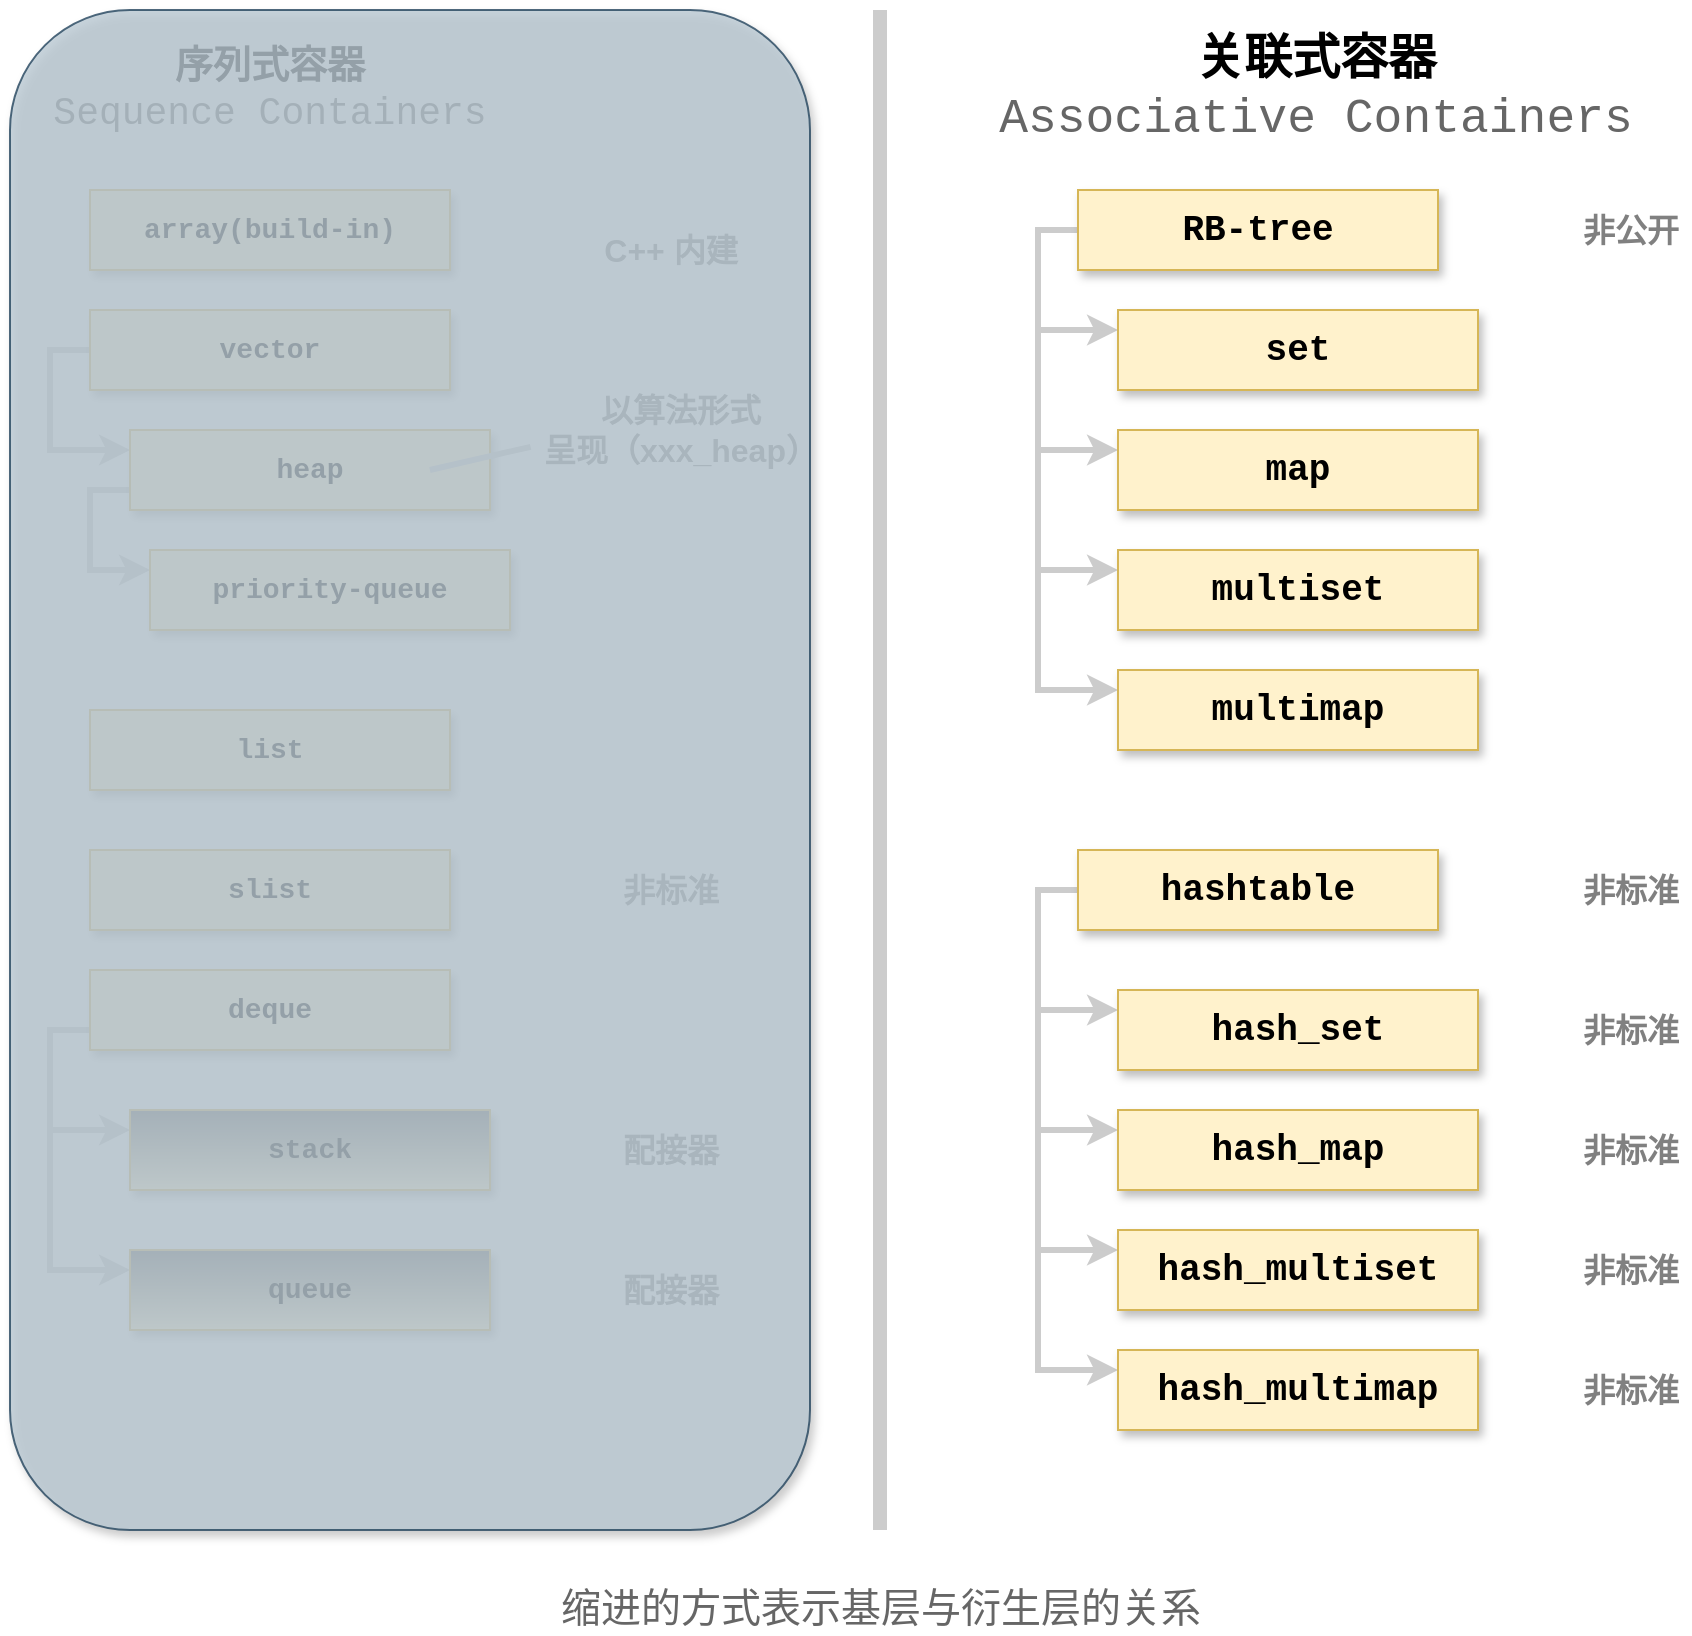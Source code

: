 <mxfile version="14.7.7" type="device"><diagram id="-6jbr_5XOlCIHC9Z4vPj" name="Page-1"><mxGraphModel dx="1744" dy="542" grid="1" gridSize="10" guides="1" tooltips="1" connect="1" arrows="1" fold="1" page="1" pageScale="1" pageWidth="850" pageHeight="1100" math="0" shadow="0"><root><mxCell id="0"/><mxCell id="1" parent="0"/><mxCell id="2" value="&lt;b&gt;&lt;font style=&quot;font-size: 14px&quot; face=&quot;Courier New&quot;&gt;array(build-in)&lt;/font&gt;&lt;/b&gt;" style="rounded=0;whiteSpace=wrap;html=1;fillColor=#fff2cc;strokeColor=#d6b656;gradientDirection=north;shadow=1;" parent="1" vertex="1"><mxGeometry x="30" y="120" width="180" height="40" as="geometry"/></mxCell><mxCell id="3" value="&lt;font face=&quot;Courier New&quot; style=&quot;font-size: 19px&quot;&gt;&lt;b&gt;序列式容器&lt;/b&gt;&lt;br&gt;&lt;font style=&quot;font-size: 19px&quot; color=&quot;#666666&quot;&gt;Sequence Containers&lt;/font&gt;&lt;br&gt;&lt;/font&gt;" style="text;html=1;strokeColor=none;fillColor=none;align=center;verticalAlign=middle;whiteSpace=wrap;rounded=0;" parent="1" vertex="1"><mxGeometry y="50" width="240" height="40" as="geometry"/></mxCell><mxCell id="4" value="&lt;font face=&quot;Courier New&quot;&gt;&lt;font style=&quot;font-size: 24px&quot;&gt;&lt;b&gt;关联式容器&lt;/b&gt;&lt;br&gt;&lt;font color=&quot;#666666&quot;&gt;Associative Containers&lt;/font&gt;&lt;/font&gt;&lt;br&gt;&lt;/font&gt;" style="text;html=1;strokeColor=none;fillColor=none;align=center;verticalAlign=middle;whiteSpace=wrap;rounded=0;" parent="1" vertex="1"><mxGeometry x="470" y="50" width="346" height="40" as="geometry"/></mxCell><mxCell id="17" style="edgeStyle=orthogonalEdgeStyle;rounded=0;orthogonalLoop=1;jettySize=auto;html=1;exitX=0;exitY=0.5;exitDx=0;exitDy=0;entryX=0;entryY=0.25;entryDx=0;entryDy=0;strokeColor=#CCCCCC;strokeWidth=3;" parent="1" source="5" target="6" edge="1"><mxGeometry relative="1" as="geometry"/></mxCell><mxCell id="5" value="&lt;b&gt;&lt;font style=&quot;font-size: 14px&quot; face=&quot;Courier New&quot;&gt;vector&lt;/font&gt;&lt;/b&gt;" style="rounded=0;whiteSpace=wrap;html=1;fillColor=#fff2cc;strokeColor=#d6b656;gradientDirection=north;shadow=1;" parent="1" vertex="1"><mxGeometry x="30" y="180" width="180" height="40" as="geometry"/></mxCell><mxCell id="18" style="edgeStyle=orthogonalEdgeStyle;rounded=0;orthogonalLoop=1;jettySize=auto;html=1;exitX=0;exitY=0.75;exitDx=0;exitDy=0;entryX=0;entryY=0.25;entryDx=0;entryDy=0;strokeColor=#CCCCCC;strokeWidth=3;" parent="1" source="6" target="7" edge="1"><mxGeometry relative="1" as="geometry"/></mxCell><mxCell id="6" value="&lt;b&gt;&lt;font style=&quot;font-size: 14px&quot; face=&quot;Courier New&quot;&gt;heap&lt;/font&gt;&lt;/b&gt;" style="rounded=0;whiteSpace=wrap;html=1;fillColor=#fff2cc;strokeColor=#d6b656;gradientDirection=north;shadow=1;" parent="1" vertex="1"><mxGeometry x="50" y="240" width="180" height="40" as="geometry"/></mxCell><mxCell id="7" value="&lt;b&gt;&lt;font style=&quot;font-size: 14px&quot; face=&quot;Courier New&quot;&gt;priority-queue&lt;/font&gt;&lt;/b&gt;" style="rounded=0;whiteSpace=wrap;html=1;fillColor=#fff2cc;strokeColor=#d6b656;gradientDirection=north;shadow=1;" parent="1" vertex="1"><mxGeometry x="60" y="300" width="180" height="40" as="geometry"/></mxCell><mxCell id="8" value="&lt;b&gt;&lt;font style=&quot;font-size: 14px&quot; face=&quot;Courier New&quot;&gt;list&lt;/font&gt;&lt;/b&gt;" style="rounded=0;whiteSpace=wrap;html=1;fillColor=#fff2cc;strokeColor=#d6b656;gradientDirection=north;shadow=1;" parent="1" vertex="1"><mxGeometry x="30" y="380" width="180" height="40" as="geometry"/></mxCell><mxCell id="9" value="&lt;b&gt;&lt;font style=&quot;font-size: 14px&quot; face=&quot;Courier New&quot;&gt;slist&lt;/font&gt;&lt;/b&gt;" style="rounded=0;whiteSpace=wrap;html=1;fillColor=#fff2cc;strokeColor=#d6b656;gradientDirection=north;shadow=1;" parent="1" vertex="1"><mxGeometry x="30" y="450" width="180" height="40" as="geometry"/></mxCell><mxCell id="19" style="edgeStyle=orthogonalEdgeStyle;rounded=0;orthogonalLoop=1;jettySize=auto;html=1;exitX=0;exitY=0.75;exitDx=0;exitDy=0;entryX=0;entryY=0.25;entryDx=0;entryDy=0;strokeColor=#CCCCCC;strokeWidth=3;" parent="1" source="10" target="11" edge="1"><mxGeometry relative="1" as="geometry"/></mxCell><mxCell id="20" style="edgeStyle=orthogonalEdgeStyle;rounded=0;orthogonalLoop=1;jettySize=auto;html=1;entryX=0;entryY=0.25;entryDx=0;entryDy=0;strokeColor=#CCCCCC;strokeWidth=3;" parent="1" source="10" target="12" edge="1"><mxGeometry relative="1" as="geometry"><Array as="points"><mxPoint x="10" y="540"/><mxPoint x="10" y="660"/></Array></mxGeometry></mxCell><mxCell id="10" value="&lt;b&gt;&lt;font style=&quot;font-size: 14px&quot; face=&quot;Courier New&quot;&gt;deque&lt;/font&gt;&lt;/b&gt;" style="rounded=0;whiteSpace=wrap;html=1;fillColor=#fff2cc;strokeColor=#d6b656;gradientDirection=north;shadow=1;" parent="1" vertex="1"><mxGeometry x="30" y="510" width="180" height="40" as="geometry"/></mxCell><mxCell id="11" value="&lt;b&gt;&lt;font style=&quot;font-size: 14px&quot; face=&quot;Courier New&quot;&gt;stack&lt;/font&gt;&lt;/b&gt;" style="rounded=0;whiteSpace=wrap;html=1;fillColor=#fff2cc;strokeColor=#d6b656;gradientDirection=north;shadow=1;gradientColor=#666666;" parent="1" vertex="1"><mxGeometry x="50" y="580" width="180" height="40" as="geometry"/></mxCell><mxCell id="12" value="&lt;b&gt;&lt;font style=&quot;font-size: 14px&quot; face=&quot;Courier New&quot;&gt;queue&lt;/font&gt;&lt;/b&gt;" style="rounded=0;whiteSpace=wrap;html=1;fillColor=#fff2cc;strokeColor=#d6b656;gradientDirection=north;shadow=1;gradientColor=#666666;" parent="1" vertex="1"><mxGeometry x="50" y="650" width="180" height="40" as="geometry"/></mxCell><mxCell id="13" value="&lt;b&gt;&lt;font color=&quot;#808080&quot; style=&quot;font-size: 16px&quot;&gt;C++ 内建&lt;/font&gt;&lt;/b&gt;" style="text;html=1;align=center;verticalAlign=middle;resizable=0;points=[];autosize=1;" parent="1" vertex="1"><mxGeometry x="280" y="140" width="80" height="20" as="geometry"/></mxCell><mxCell id="21" value="" style="endArrow=none;html=1;strokeColor=#CCCCCC;strokeWidth=3;exitX=0.833;exitY=0.5;exitDx=0;exitDy=0;exitPerimeter=0;entryX=0.002;entryY=0.71;entryDx=0;entryDy=0;entryPerimeter=0;" parent="1" source="6" target="23" edge="1"><mxGeometry width="50" height="50" relative="1" as="geometry"><mxPoint x="250" y="250" as="sourcePoint"/><mxPoint x="250" y="230" as="targetPoint"/></mxGeometry></mxCell><mxCell id="23" value="&lt;font color=&quot;#808080&quot;&gt;&lt;span style=&quot;font-size: 16px&quot;&gt;&lt;b&gt;以算法形式&lt;br&gt;呈现（xxx_heap）&lt;br&gt;&lt;/b&gt;&lt;/span&gt;&lt;/font&gt;" style="text;html=1;align=center;verticalAlign=middle;resizable=0;points=[];autosize=1;" parent="1" vertex="1"><mxGeometry x="250" y="220" width="150" height="40" as="geometry"/></mxCell><mxCell id="25" value="&lt;font color=&quot;#808080&quot;&gt;&lt;span style=&quot;font-size: 16px&quot;&gt;&lt;b&gt;非标准&lt;/b&gt;&lt;/span&gt;&lt;/font&gt;" style="text;html=1;align=center;verticalAlign=middle;resizable=0;points=[];autosize=1;" parent="1" vertex="1"><mxGeometry x="290" y="460" width="60" height="20" as="geometry"/></mxCell><mxCell id="26" value="&lt;b&gt;&lt;font color=&quot;#808080&quot; style=&quot;font-size: 16px&quot;&gt;配接器&lt;/font&gt;&lt;/b&gt;" style="text;html=1;align=center;verticalAlign=middle;resizable=0;points=[];autosize=1;" parent="1" vertex="1"><mxGeometry x="290" y="590" width="60" height="20" as="geometry"/></mxCell><mxCell id="27" value="&lt;b&gt;&lt;font color=&quot;#808080&quot; style=&quot;font-size: 16px&quot;&gt;配接器&lt;/font&gt;&lt;/b&gt;" style="text;html=1;align=center;verticalAlign=middle;resizable=0;points=[];autosize=1;" parent="1" vertex="1"><mxGeometry x="290" y="660" width="60" height="20" as="geometry"/></mxCell><mxCell id="f0HGTGlnQwI5iVEFtxEP-49" style="edgeStyle=orthogonalEdgeStyle;rounded=0;orthogonalLoop=1;jettySize=auto;html=1;exitX=0;exitY=0.5;exitDx=0;exitDy=0;entryX=0;entryY=0.25;entryDx=0;entryDy=0;strokeColor=#CCCCCC;strokeWidth=3;" parent="1" source="28" target="29" edge="1"><mxGeometry relative="1" as="geometry"/></mxCell><mxCell id="f0HGTGlnQwI5iVEFtxEP-53" style="edgeStyle=orthogonalEdgeStyle;rounded=0;orthogonalLoop=1;jettySize=auto;html=1;entryX=0;entryY=0.25;entryDx=0;entryDy=0;strokeColor=#CCCCCC;strokeWidth=3;exitX=0;exitY=0.5;exitDx=0;exitDy=0;" parent="1" source="28" target="30" edge="1"><mxGeometry relative="1" as="geometry"/></mxCell><mxCell id="f0HGTGlnQwI5iVEFtxEP-54" style="edgeStyle=orthogonalEdgeStyle;rounded=0;orthogonalLoop=1;jettySize=auto;html=1;entryX=0;entryY=0.25;entryDx=0;entryDy=0;strokeColor=#CCCCCC;strokeWidth=3;exitX=0;exitY=0.5;exitDx=0;exitDy=0;" parent="1" source="28" target="31" edge="1"><mxGeometry relative="1" as="geometry"/></mxCell><mxCell id="f0HGTGlnQwI5iVEFtxEP-55" style="edgeStyle=orthogonalEdgeStyle;rounded=0;orthogonalLoop=1;jettySize=auto;html=1;exitX=0;exitY=0.5;exitDx=0;exitDy=0;entryX=0;entryY=0.25;entryDx=0;entryDy=0;strokeColor=#CCCCCC;strokeWidth=3;" parent="1" source="28" target="32" edge="1"><mxGeometry relative="1" as="geometry"/></mxCell><mxCell id="28" value="&lt;b&gt;&lt;font style=&quot;font-size: 18px&quot; face=&quot;Courier New&quot;&gt;RB-tree&lt;/font&gt;&lt;/b&gt;" style="rounded=0;whiteSpace=wrap;html=1;fillColor=#fff2cc;strokeColor=#d6b656;gradientDirection=north;shadow=1;" parent="1" vertex="1"><mxGeometry x="524" y="120" width="180" height="40" as="geometry"/></mxCell><mxCell id="29" value="&lt;b&gt;&lt;font style=&quot;font-size: 18px&quot; face=&quot;Courier New&quot;&gt;set&lt;/font&gt;&lt;/b&gt;" style="rounded=0;whiteSpace=wrap;html=1;fillColor=#fff2cc;strokeColor=#d6b656;gradientDirection=north;shadow=1;" parent="1" vertex="1"><mxGeometry x="544" y="180" width="180" height="40" as="geometry"/></mxCell><mxCell id="30" value="&lt;b&gt;&lt;font style=&quot;font-size: 18px&quot; face=&quot;Courier New&quot;&gt;map&lt;/font&gt;&lt;/b&gt;" style="rounded=0;whiteSpace=wrap;html=1;fillColor=#fff2cc;strokeColor=#d6b656;gradientDirection=north;shadow=1;" parent="1" vertex="1"><mxGeometry x="544" y="240" width="180" height="40" as="geometry"/></mxCell><mxCell id="31" value="&lt;b&gt;&lt;font style=&quot;font-size: 18px&quot; face=&quot;Courier New&quot;&gt;multiset&lt;/font&gt;&lt;/b&gt;" style="rounded=0;whiteSpace=wrap;html=1;fillColor=#fff2cc;strokeColor=#d6b656;gradientDirection=north;shadow=1;" parent="1" vertex="1"><mxGeometry x="544" y="300" width="180" height="40" as="geometry"/></mxCell><mxCell id="32" value="&lt;b&gt;&lt;font style=&quot;font-size: 18px&quot; face=&quot;Courier New&quot;&gt;multimap&lt;/font&gt;&lt;/b&gt;" style="rounded=0;whiteSpace=wrap;html=1;fillColor=#fff2cc;strokeColor=#d6b656;gradientDirection=north;shadow=1;" parent="1" vertex="1"><mxGeometry x="544" y="360" width="180" height="40" as="geometry"/></mxCell><mxCell id="f0HGTGlnQwI5iVEFtxEP-56" style="edgeStyle=orthogonalEdgeStyle;rounded=0;orthogonalLoop=1;jettySize=auto;html=1;entryX=0;entryY=0.25;entryDx=0;entryDy=0;strokeColor=#CCCCCC;strokeWidth=3;exitX=0;exitY=0.5;exitDx=0;exitDy=0;" parent="1" source="33" target="35" edge="1"><mxGeometry relative="1" as="geometry"/></mxCell><mxCell id="f0HGTGlnQwI5iVEFtxEP-57" style="edgeStyle=orthogonalEdgeStyle;rounded=0;orthogonalLoop=1;jettySize=auto;html=1;entryX=0;entryY=0.25;entryDx=0;entryDy=0;strokeColor=#CCCCCC;strokeWidth=3;exitX=0;exitY=0.5;exitDx=0;exitDy=0;" parent="1" source="33" target="36" edge="1"><mxGeometry relative="1" as="geometry"/></mxCell><mxCell id="f0HGTGlnQwI5iVEFtxEP-58" style="edgeStyle=orthogonalEdgeStyle;rounded=0;orthogonalLoop=1;jettySize=auto;html=1;entryX=0;entryY=0.25;entryDx=0;entryDy=0;strokeColor=#CCCCCC;strokeWidth=3;exitX=0;exitY=0.5;exitDx=0;exitDy=0;" parent="1" source="33" target="37" edge="1"><mxGeometry relative="1" as="geometry"/></mxCell><mxCell id="f0HGTGlnQwI5iVEFtxEP-59" style="edgeStyle=orthogonalEdgeStyle;rounded=0;orthogonalLoop=1;jettySize=auto;html=1;entryX=0;entryY=0.25;entryDx=0;entryDy=0;strokeColor=#CCCCCC;strokeWidth=3;exitX=0;exitY=0.5;exitDx=0;exitDy=0;" parent="1" source="33" target="38" edge="1"><mxGeometry relative="1" as="geometry"/></mxCell><mxCell id="33" value="&lt;b&gt;&lt;font style=&quot;font-size: 18px&quot; face=&quot;Courier New&quot;&gt;hashtable&lt;/font&gt;&lt;/b&gt;" style="rounded=0;whiteSpace=wrap;html=1;fillColor=#fff2cc;strokeColor=#d6b656;gradientDirection=north;shadow=1;" parent="1" vertex="1"><mxGeometry x="524" y="450" width="180" height="40" as="geometry"/></mxCell><mxCell id="35" value="&lt;b&gt;&lt;font style=&quot;font-size: 18px&quot; face=&quot;Courier New&quot;&gt;hash_set&lt;/font&gt;&lt;/b&gt;" style="rounded=0;whiteSpace=wrap;html=1;fillColor=#fff2cc;strokeColor=#d6b656;gradientDirection=north;shadow=1;" parent="1" vertex="1"><mxGeometry x="544" y="520" width="180" height="40" as="geometry"/></mxCell><mxCell id="36" value="&lt;b&gt;&lt;font style=&quot;font-size: 18px&quot; face=&quot;Courier New&quot;&gt;hash_map&lt;/font&gt;&lt;/b&gt;" style="rounded=0;whiteSpace=wrap;html=1;fillColor=#fff2cc;strokeColor=#d6b656;gradientDirection=north;shadow=1;" parent="1" vertex="1"><mxGeometry x="544" y="580" width="180" height="40" as="geometry"/></mxCell><mxCell id="37" value="&lt;b&gt;&lt;font style=&quot;font-size: 18px&quot; face=&quot;Courier New&quot;&gt;hash_multiset&lt;/font&gt;&lt;/b&gt;" style="rounded=0;whiteSpace=wrap;html=1;fillColor=#fff2cc;strokeColor=#d6b656;gradientDirection=north;shadow=1;" parent="1" vertex="1"><mxGeometry x="544" y="640" width="180" height="40" as="geometry"/></mxCell><mxCell id="38" value="&lt;b&gt;&lt;font style=&quot;font-size: 18px&quot; face=&quot;Courier New&quot;&gt;hash_multimap&lt;/font&gt;&lt;/b&gt;" style="rounded=0;whiteSpace=wrap;html=1;fillColor=#fff2cc;strokeColor=#d6b656;gradientDirection=north;shadow=1;" parent="1" vertex="1"><mxGeometry x="544" y="700" width="180" height="40" as="geometry"/></mxCell><mxCell id="39" value="" style="endArrow=none;html=1;strokeColor=#CCCCCC;strokeWidth=7;" parent="1" edge="1"><mxGeometry width="50" height="50" relative="1" as="geometry"><mxPoint x="425" y="790" as="sourcePoint"/><mxPoint x="425" y="30" as="targetPoint"/></mxGeometry></mxCell><mxCell id="41" value="&lt;b&gt;&lt;font color=&quot;#808080&quot; style=&quot;font-size: 16px&quot;&gt;非公开&lt;/font&gt;&lt;/b&gt;" style="text;html=1;align=center;verticalAlign=middle;resizable=0;points=[];autosize=1;" parent="1" vertex="1"><mxGeometry x="770" y="130" width="60" height="20" as="geometry"/></mxCell><mxCell id="42" value="&lt;b&gt;&lt;font color=&quot;#808080&quot; style=&quot;font-size: 16px&quot;&gt;非标准&lt;/font&gt;&lt;/b&gt;" style="text;html=1;align=center;verticalAlign=middle;resizable=0;points=[];autosize=1;" parent="1" vertex="1"><mxGeometry x="770" y="460" width="60" height="20" as="geometry"/></mxCell><mxCell id="43" value="&lt;b&gt;&lt;font color=&quot;#808080&quot; style=&quot;font-size: 16px&quot;&gt;非标准&lt;/font&gt;&lt;/b&gt;" style="text;html=1;align=center;verticalAlign=middle;resizable=0;points=[];autosize=1;" parent="1" vertex="1"><mxGeometry x="770" y="530" width="60" height="20" as="geometry"/></mxCell><mxCell id="44" value="&lt;b&gt;&lt;font color=&quot;#808080&quot; style=&quot;font-size: 16px&quot;&gt;非标准&lt;/font&gt;&lt;/b&gt;" style="text;html=1;align=center;verticalAlign=middle;resizable=0;points=[];autosize=1;" parent="1" vertex="1"><mxGeometry x="770" y="590" width="60" height="20" as="geometry"/></mxCell><mxCell id="45" value="&lt;b&gt;&lt;font color=&quot;#808080&quot; style=&quot;font-size: 16px&quot;&gt;非标准&lt;/font&gt;&lt;/b&gt;" style="text;html=1;align=center;verticalAlign=middle;resizable=0;points=[];autosize=1;" parent="1" vertex="1"><mxGeometry x="770" y="650" width="60" height="20" as="geometry"/></mxCell><mxCell id="46" value="&lt;b&gt;&lt;font color=&quot;#808080&quot; style=&quot;font-size: 16px&quot;&gt;非标准&lt;/font&gt;&lt;/b&gt;" style="text;html=1;align=center;verticalAlign=middle;resizable=0;points=[];autosize=1;" parent="1" vertex="1"><mxGeometry x="770" y="710" width="60" height="20" as="geometry"/></mxCell><mxCell id="47" value="&lt;font style=&quot;font-size: 20px&quot; face=&quot;Courier New&quot; color=&quot;#666666&quot;&gt;缩进的方式表示基层与衍生层的关系&lt;/font&gt;" style="text;html=1;align=center;verticalAlign=middle;resizable=0;points=[];autosize=1;" parent="1" vertex="1"><mxGeometry x="255" y="820" width="340" height="20" as="geometry"/></mxCell><mxCell id="Kwd2YDzJj2BgcKYdOvzC-48" value="" style="rounded=1;whiteSpace=wrap;html=1;shadow=1;glass=0;sketch=0;opacity=80;fillColor=#bac8d3;strokeColor=#23445d;" vertex="1" parent="1"><mxGeometry x="-10" y="30" width="400" height="760" as="geometry"/></mxCell></root></mxGraphModel></diagram></mxfile>